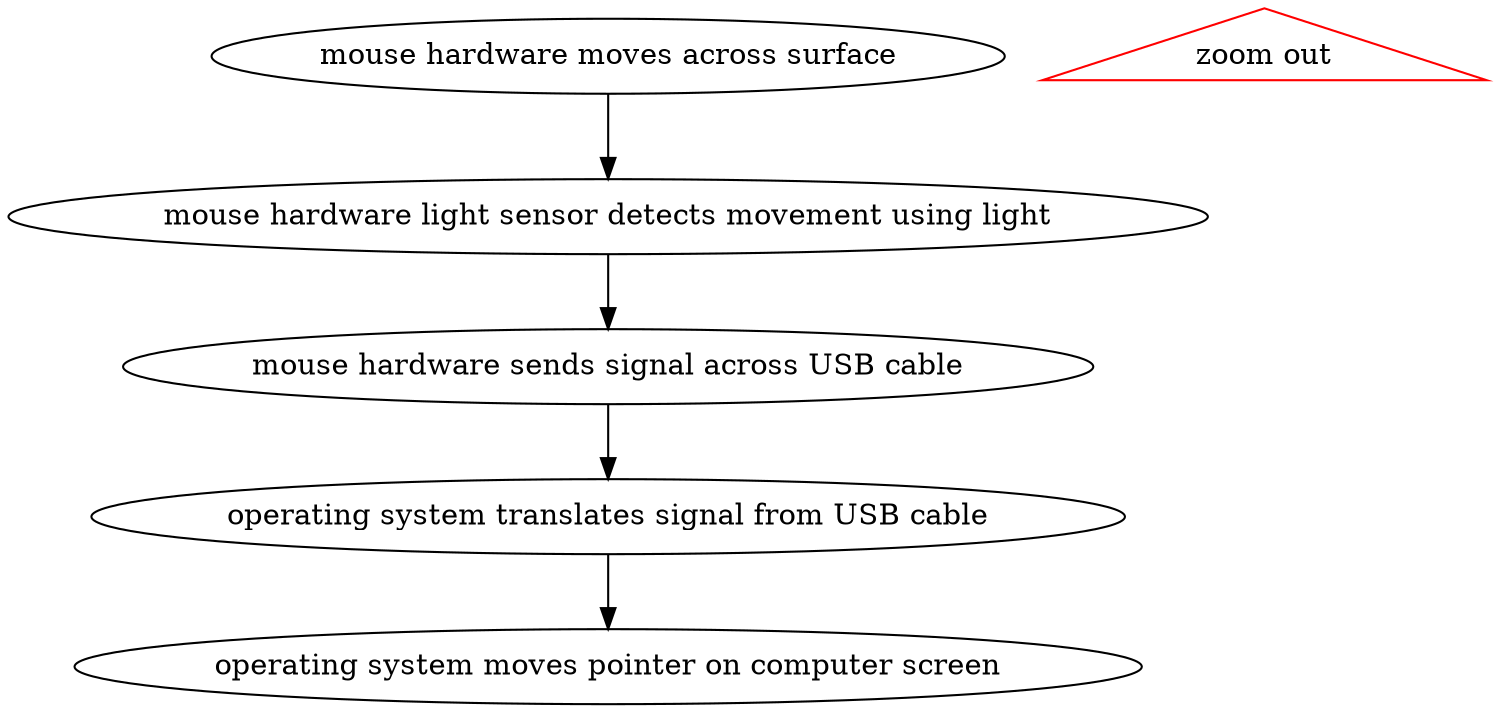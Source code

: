 strict digraph {
	graph [compound=true];
	node [label="\N"];
	mouse_hardware_moves_across_surface	[label="mouse hardware moves across surface"];
	mouse_hardware_light_sensor_detects_movement_using_light	[label="mouse hardware light sensor detects movement using light"];
	mouse_hardware_moves_across_surface -> mouse_hardware_light_sensor_detects_movement_using_light;
	mouse_hardware_sends_signal_across_USB_cable	[label="mouse hardware sends signal across USB cable"];
	mouse_hardware_light_sensor_detects_movement_using_light -> mouse_hardware_sends_signal_across_USB_cable;
	operating_system_translates_signal_from_USB_cable	[label="operating system translates signal from USB cable"];
	mouse_hardware_sends_signal_across_USB_cable -> operating_system_translates_signal_from_USB_cable;
	operating_system_moves_pointer_on_computer_screen	[label="operating system moves pointer on computer screen"];
	operating_system_translates_signal_from_USB_cable -> operating_system_moves_pointer_on_computer_screen;
	"zoom out"	[color=red,
		href="single_layer_2_user_opens_web_browser.svg",
		shape=triangle];
}
